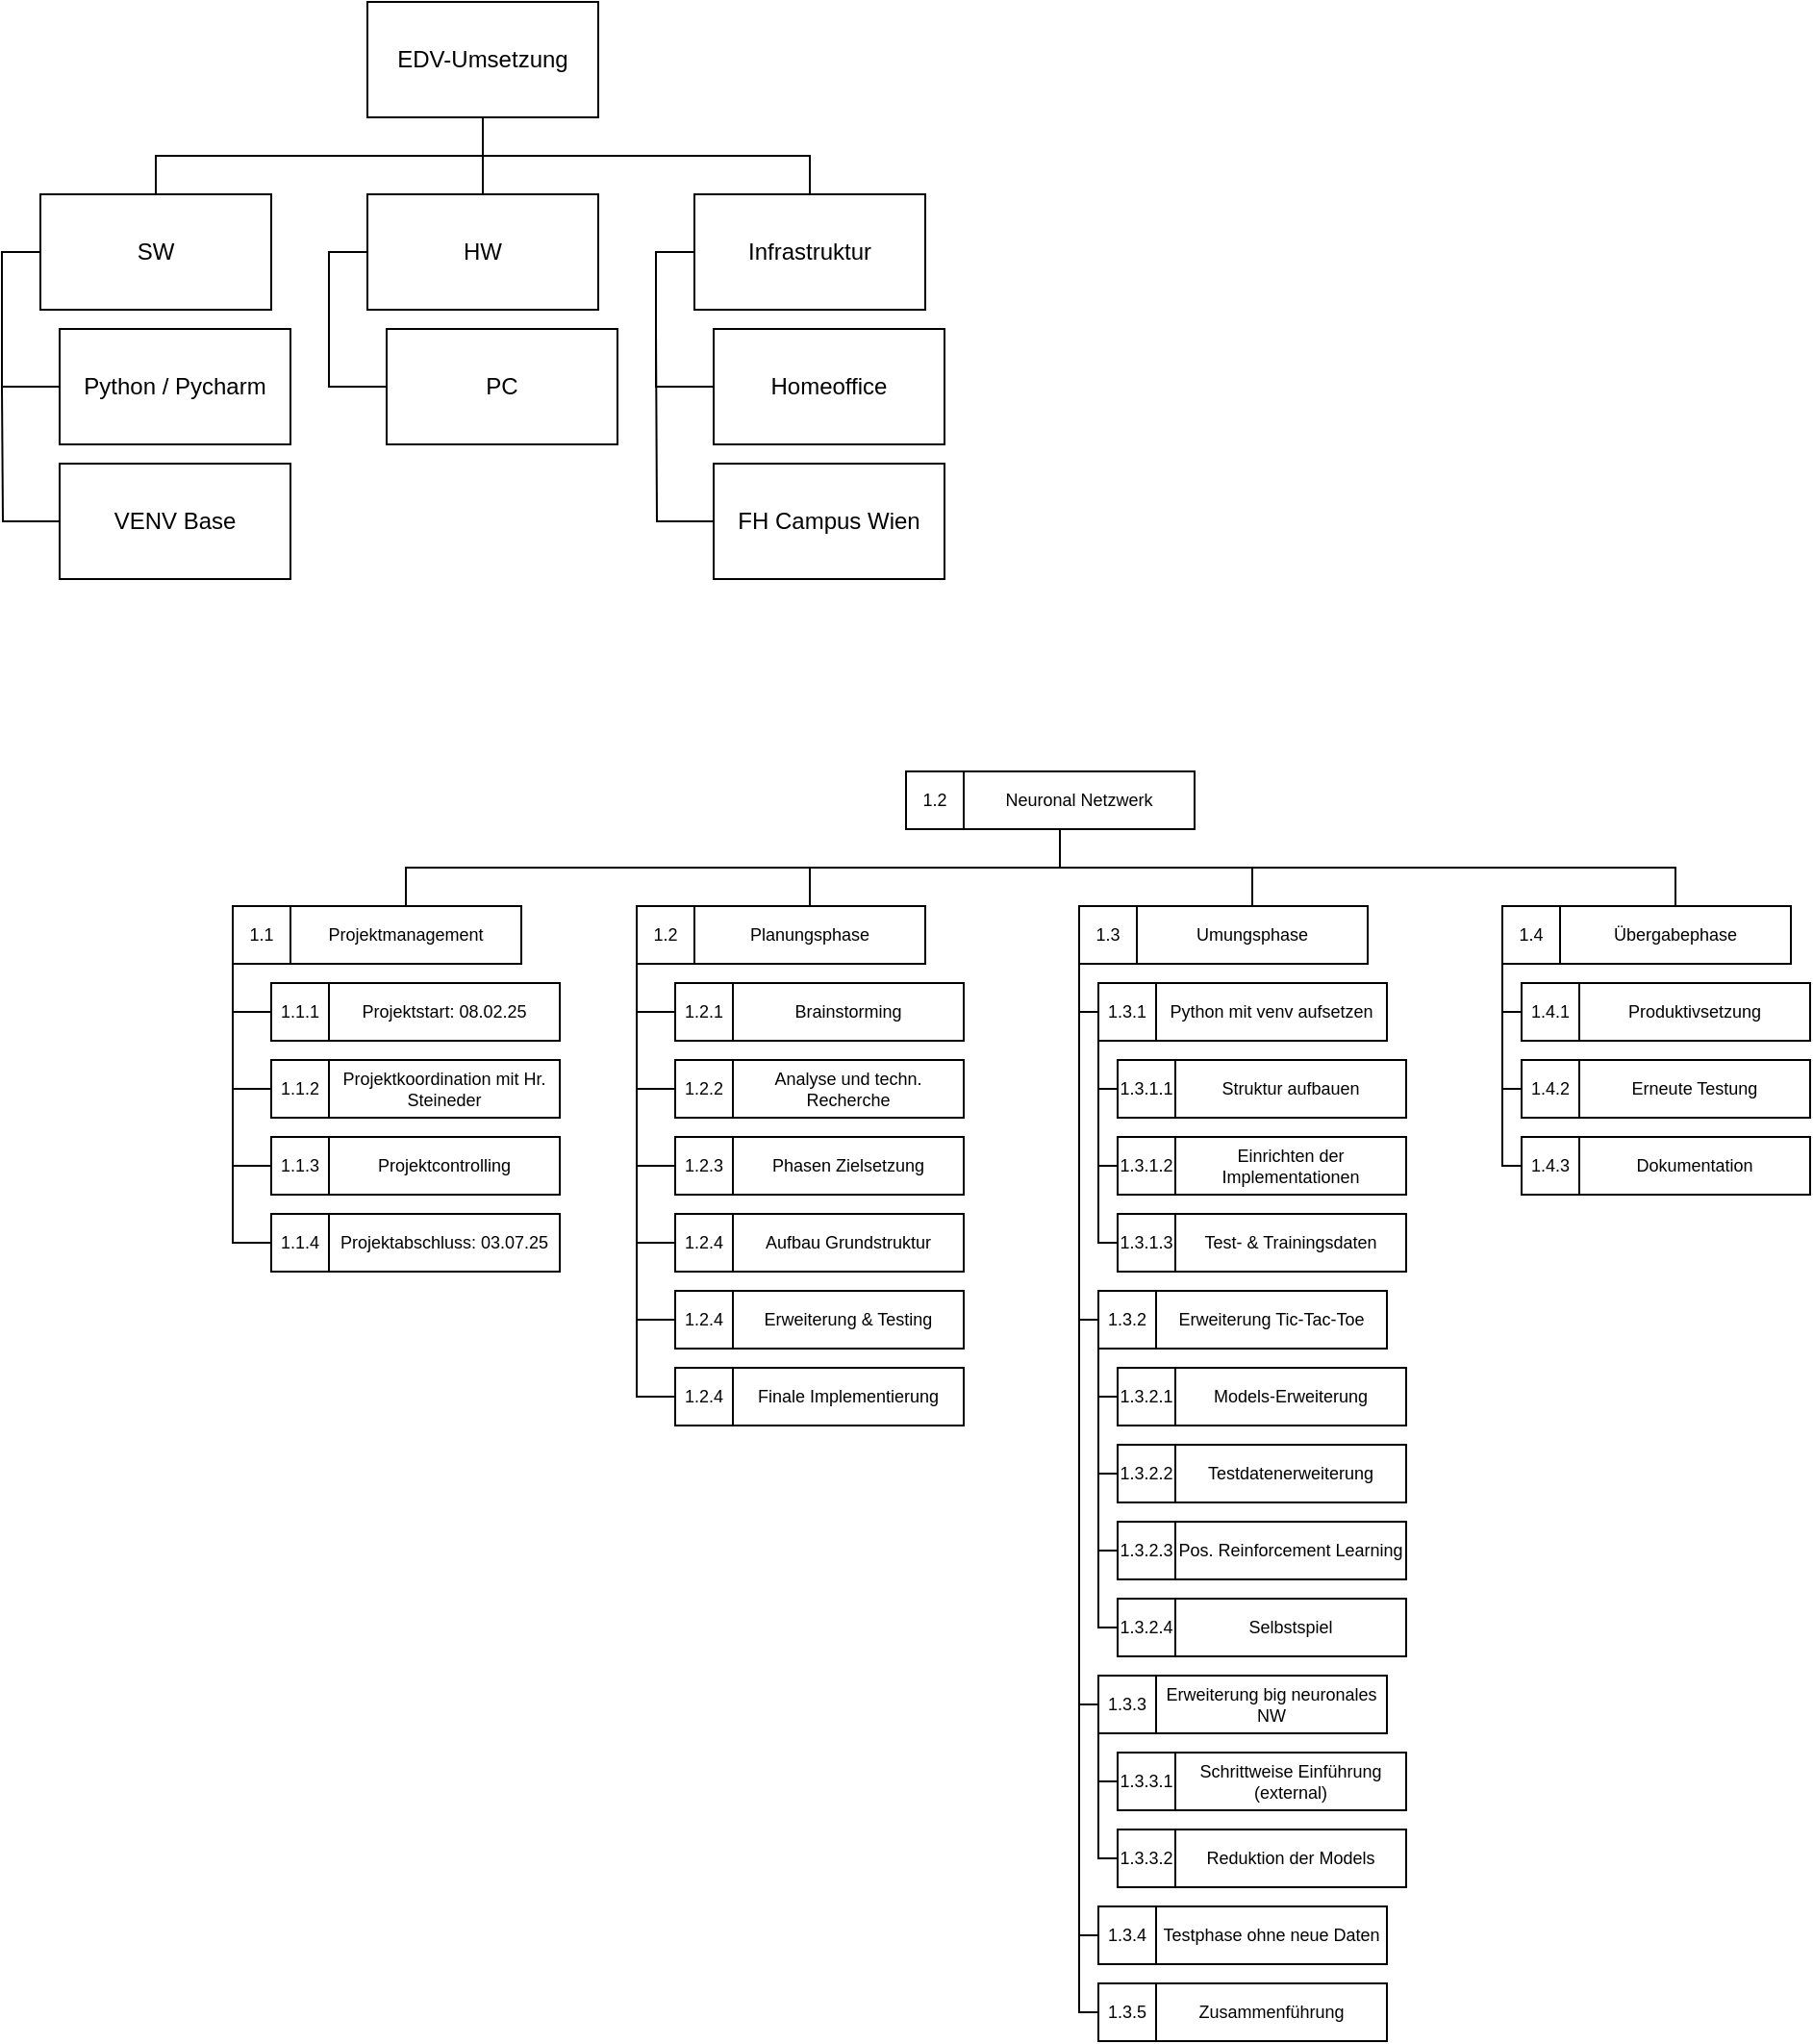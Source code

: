 <mxfile version="26.2.14">
  <diagram name="Page-1" id="2a216829-ef6e-dabb-86c1-c78162f3ba2b">
    <mxGraphModel dx="1097" dy="1814" grid="1" gridSize="10" guides="1" tooltips="1" connect="1" arrows="1" fold="1" page="1" pageScale="1" pageWidth="850" pageHeight="1100" background="none" math="0" shadow="0">
      <root>
        <mxCell id="0" />
        <mxCell id="1" parent="0" />
        <mxCell id="wFl9RtL_a3g-lUtmw_Wy-1" value="EDV-Umsetzung" style="rounded=0;whiteSpace=wrap;html=1;" vertex="1" parent="1">
          <mxGeometry x="380" y="90" width="120" height="60" as="geometry" />
        </mxCell>
        <mxCell id="wFl9RtL_a3g-lUtmw_Wy-19" style="edgeStyle=orthogonalEdgeStyle;shape=connector;rounded=0;orthogonalLoop=1;jettySize=auto;html=1;entryX=0.5;entryY=1;entryDx=0;entryDy=0;strokeColor=default;align=center;verticalAlign=middle;fontFamily=Helvetica;fontSize=12;fontColor=default;labelBackgroundColor=default;startFill=0;startSize=8;endArrow=none;endSize=8;exitX=0.5;exitY=0;exitDx=0;exitDy=0;" edge="1" parent="1" source="wFl9RtL_a3g-lUtmw_Wy-2" target="wFl9RtL_a3g-lUtmw_Wy-1">
          <mxGeometry relative="1" as="geometry">
            <Array as="points">
              <mxPoint x="270" y="170" />
              <mxPoint x="440" y="170" />
            </Array>
          </mxGeometry>
        </mxCell>
        <mxCell id="wFl9RtL_a3g-lUtmw_Wy-2" value="SW" style="rounded=0;whiteSpace=wrap;html=1;" vertex="1" parent="1">
          <mxGeometry x="210" y="190" width="120" height="60" as="geometry" />
        </mxCell>
        <mxCell id="wFl9RtL_a3g-lUtmw_Wy-7" style="edgeStyle=orthogonalEdgeStyle;shape=connector;rounded=0;orthogonalLoop=1;jettySize=auto;html=1;entryX=0.5;entryY=1;entryDx=0;entryDy=0;strokeColor=default;align=center;verticalAlign=middle;fontFamily=Helvetica;fontSize=12;fontColor=default;labelBackgroundColor=default;startFill=0;startSize=8;endArrow=none;endSize=8;" edge="1" parent="1" source="wFl9RtL_a3g-lUtmw_Wy-4" target="wFl9RtL_a3g-lUtmw_Wy-1">
          <mxGeometry relative="1" as="geometry" />
        </mxCell>
        <mxCell id="wFl9RtL_a3g-lUtmw_Wy-23" style="edgeStyle=orthogonalEdgeStyle;shape=connector;rounded=0;orthogonalLoop=1;jettySize=auto;html=1;exitX=0;exitY=0.5;exitDx=0;exitDy=0;entryX=0;entryY=0.5;entryDx=0;entryDy=0;strokeColor=default;align=center;verticalAlign=middle;fontFamily=Helvetica;fontSize=12;fontColor=default;labelBackgroundColor=default;startFill=0;startSize=8;endArrow=none;endSize=8;" edge="1" parent="1" source="wFl9RtL_a3g-lUtmw_Wy-4" target="wFl9RtL_a3g-lUtmw_Wy-22">
          <mxGeometry relative="1" as="geometry" />
        </mxCell>
        <mxCell id="wFl9RtL_a3g-lUtmw_Wy-4" value="HW" style="rounded=0;whiteSpace=wrap;html=1;" vertex="1" parent="1">
          <mxGeometry x="380" y="190" width="120" height="60" as="geometry" />
        </mxCell>
        <mxCell id="wFl9RtL_a3g-lUtmw_Wy-20" style="edgeStyle=orthogonalEdgeStyle;shape=connector;rounded=0;orthogonalLoop=1;jettySize=auto;html=1;entryX=0;entryY=0.5;entryDx=0;entryDy=0;strokeColor=default;align=center;verticalAlign=middle;fontFamily=Helvetica;fontSize=12;fontColor=default;labelBackgroundColor=default;startFill=0;startSize=8;endArrow=none;endSize=8;exitX=0;exitY=0.5;exitDx=0;exitDy=0;" edge="1" parent="1" source="wFl9RtL_a3g-lUtmw_Wy-9" target="wFl9RtL_a3g-lUtmw_Wy-2">
          <mxGeometry relative="1" as="geometry">
            <Array as="points">
              <mxPoint x="190" y="290" />
              <mxPoint x="190" y="220" />
            </Array>
          </mxGeometry>
        </mxCell>
        <mxCell id="wFl9RtL_a3g-lUtmw_Wy-9" value="Python / Pycharm" style="rounded=0;whiteSpace=wrap;html=1;fontFamily=Helvetica;fontSize=12;fontColor=default;labelBackgroundColor=default;" vertex="1" parent="1">
          <mxGeometry x="220" y="260" width="120" height="60" as="geometry" />
        </mxCell>
        <mxCell id="wFl9RtL_a3g-lUtmw_Wy-21" style="edgeStyle=orthogonalEdgeStyle;shape=connector;rounded=0;orthogonalLoop=1;jettySize=auto;html=1;exitX=0;exitY=0.5;exitDx=0;exitDy=0;strokeColor=default;align=center;verticalAlign=middle;fontFamily=Helvetica;fontSize=12;fontColor=default;labelBackgroundColor=default;startFill=0;startSize=8;endArrow=none;endSize=8;" edge="1" parent="1" source="wFl9RtL_a3g-lUtmw_Wy-12">
          <mxGeometry relative="1" as="geometry">
            <mxPoint x="190" y="290" as="targetPoint" />
          </mxGeometry>
        </mxCell>
        <mxCell id="wFl9RtL_a3g-lUtmw_Wy-12" value="VENV Base" style="rounded=0;whiteSpace=wrap;html=1;fontFamily=Helvetica;fontSize=12;fontColor=default;labelBackgroundColor=default;" vertex="1" parent="1">
          <mxGeometry x="220" y="330" width="120" height="60" as="geometry" />
        </mxCell>
        <mxCell id="wFl9RtL_a3g-lUtmw_Wy-22" value="PC" style="rounded=0;whiteSpace=wrap;html=1;fontFamily=Helvetica;fontSize=12;fontColor=default;labelBackgroundColor=default;" vertex="1" parent="1">
          <mxGeometry x="390" y="260" width="120" height="60" as="geometry" />
        </mxCell>
        <mxCell id="wFl9RtL_a3g-lUtmw_Wy-27" style="edgeStyle=orthogonalEdgeStyle;shape=connector;rounded=0;orthogonalLoop=1;jettySize=auto;html=1;entryX=0;entryY=0.5;entryDx=0;entryDy=0;strokeColor=default;align=center;verticalAlign=middle;fontFamily=Helvetica;fontSize=12;fontColor=default;labelBackgroundColor=default;startFill=0;startSize=8;endArrow=none;endSize=8;exitX=0;exitY=0.5;exitDx=0;exitDy=0;" edge="1" parent="1" source="wFl9RtL_a3g-lUtmw_Wy-24" target="wFl9RtL_a3g-lUtmw_Wy-25">
          <mxGeometry relative="1" as="geometry" />
        </mxCell>
        <mxCell id="wFl9RtL_a3g-lUtmw_Wy-29" style="edgeStyle=orthogonalEdgeStyle;shape=connector;rounded=0;orthogonalLoop=1;jettySize=auto;html=1;exitX=0.5;exitY=0;exitDx=0;exitDy=0;entryX=0.5;entryY=1;entryDx=0;entryDy=0;strokeColor=default;align=center;verticalAlign=middle;fontFamily=Helvetica;fontSize=12;fontColor=default;labelBackgroundColor=default;startFill=0;startSize=8;endArrow=none;endSize=8;" edge="1" parent="1" source="wFl9RtL_a3g-lUtmw_Wy-24" target="wFl9RtL_a3g-lUtmw_Wy-1">
          <mxGeometry relative="1" as="geometry" />
        </mxCell>
        <mxCell id="wFl9RtL_a3g-lUtmw_Wy-24" value="Infrastruktur" style="rounded=0;whiteSpace=wrap;html=1;" vertex="1" parent="1">
          <mxGeometry x="550" y="190" width="120" height="60" as="geometry" />
        </mxCell>
        <mxCell id="wFl9RtL_a3g-lUtmw_Wy-25" value="Homeoffice" style="rounded=0;whiteSpace=wrap;html=1;fontFamily=Helvetica;fontSize=12;fontColor=default;labelBackgroundColor=default;" vertex="1" parent="1">
          <mxGeometry x="560" y="260" width="120" height="60" as="geometry" />
        </mxCell>
        <mxCell id="wFl9RtL_a3g-lUtmw_Wy-28" style="edgeStyle=orthogonalEdgeStyle;shape=connector;rounded=0;orthogonalLoop=1;jettySize=auto;html=1;strokeColor=default;align=center;verticalAlign=middle;fontFamily=Helvetica;fontSize=12;fontColor=default;labelBackgroundColor=default;startFill=0;startSize=8;endArrow=none;endSize=8;" edge="1" parent="1" source="wFl9RtL_a3g-lUtmw_Wy-26">
          <mxGeometry relative="1" as="geometry">
            <mxPoint x="530" y="260" as="targetPoint" />
          </mxGeometry>
        </mxCell>
        <mxCell id="wFl9RtL_a3g-lUtmw_Wy-26" value="FH Campus Wien" style="rounded=0;whiteSpace=wrap;html=1;fontFamily=Helvetica;fontSize=12;fontColor=default;labelBackgroundColor=default;" vertex="1" parent="1">
          <mxGeometry x="560" y="330" width="120" height="60" as="geometry" />
        </mxCell>
        <mxCell id="wFl9RtL_a3g-lUtmw_Wy-36" value="" style="group;fontSize=9;" vertex="1" connectable="0" parent="1">
          <mxGeometry x="310" y="560" width="150" height="30" as="geometry" />
        </mxCell>
        <mxCell id="wFl9RtL_a3g-lUtmw_Wy-30" value="Projektmanagement" style="rounded=0;whiteSpace=wrap;html=1;fontFamily=Helvetica;fontSize=9;fontColor=default;labelBackgroundColor=default;" vertex="1" parent="wFl9RtL_a3g-lUtmw_Wy-36">
          <mxGeometry x="30" width="120" height="30" as="geometry" />
        </mxCell>
        <mxCell id="wFl9RtL_a3g-lUtmw_Wy-35" value="1.1" style="rounded=0;whiteSpace=wrap;html=1;fontFamily=Helvetica;fontSize=9;fontColor=default;labelBackgroundColor=default;" vertex="1" parent="wFl9RtL_a3g-lUtmw_Wy-36">
          <mxGeometry width="30" height="30" as="geometry" />
        </mxCell>
        <mxCell id="wFl9RtL_a3g-lUtmw_Wy-37" value="" style="group;fontSize=9;" vertex="1" connectable="0" parent="1">
          <mxGeometry x="330" y="600" width="150" height="30" as="geometry" />
        </mxCell>
        <mxCell id="wFl9RtL_a3g-lUtmw_Wy-38" value="Projektstart: 08.02.25" style="rounded=0;whiteSpace=wrap;html=1;fontFamily=Helvetica;fontSize=9;fontColor=default;labelBackgroundColor=default;" vertex="1" parent="wFl9RtL_a3g-lUtmw_Wy-37">
          <mxGeometry x="30" width="120" height="30" as="geometry" />
        </mxCell>
        <mxCell id="wFl9RtL_a3g-lUtmw_Wy-39" value="1.1.1" style="rounded=0;whiteSpace=wrap;html=1;fontFamily=Helvetica;fontSize=9;fontColor=default;labelBackgroundColor=default;" vertex="1" parent="wFl9RtL_a3g-lUtmw_Wy-37">
          <mxGeometry width="30" height="30" as="geometry" />
        </mxCell>
        <mxCell id="wFl9RtL_a3g-lUtmw_Wy-40" value="" style="group;fontSize=9;" vertex="1" connectable="0" parent="1">
          <mxGeometry x="330" y="640" width="150" height="30" as="geometry" />
        </mxCell>
        <mxCell id="wFl9RtL_a3g-lUtmw_Wy-41" value="Projektkoordination mit Hr. Steineder" style="rounded=0;whiteSpace=wrap;html=1;fontFamily=Helvetica;fontSize=9;fontColor=default;labelBackgroundColor=default;" vertex="1" parent="wFl9RtL_a3g-lUtmw_Wy-40">
          <mxGeometry x="30" width="120" height="30" as="geometry" />
        </mxCell>
        <mxCell id="wFl9RtL_a3g-lUtmw_Wy-183" style="edgeStyle=orthogonalEdgeStyle;shape=connector;rounded=0;orthogonalLoop=1;jettySize=auto;html=1;exitX=0;exitY=0.5;exitDx=0;exitDy=0;strokeColor=default;align=center;verticalAlign=middle;fontFamily=Helvetica;fontSize=12;fontColor=default;labelBackgroundColor=default;startFill=0;startSize=8;endArrow=none;endSize=8;" edge="1" parent="wFl9RtL_a3g-lUtmw_Wy-40" source="wFl9RtL_a3g-lUtmw_Wy-42">
          <mxGeometry relative="1" as="geometry">
            <mxPoint x="-20" y="-30" as="targetPoint" />
          </mxGeometry>
        </mxCell>
        <mxCell id="wFl9RtL_a3g-lUtmw_Wy-42" value="1.1.2" style="rounded=0;whiteSpace=wrap;html=1;fontFamily=Helvetica;fontSize=9;fontColor=default;labelBackgroundColor=default;" vertex="1" parent="wFl9RtL_a3g-lUtmw_Wy-40">
          <mxGeometry width="30" height="30" as="geometry" />
        </mxCell>
        <mxCell id="wFl9RtL_a3g-lUtmw_Wy-43" value="" style="group;fontSize=9;" vertex="1" connectable="0" parent="1">
          <mxGeometry x="330" y="680" width="150" height="30" as="geometry" />
        </mxCell>
        <mxCell id="wFl9RtL_a3g-lUtmw_Wy-44" value="Projektcontrolling" style="rounded=0;whiteSpace=wrap;html=1;fontFamily=Helvetica;fontSize=9;fontColor=default;labelBackgroundColor=default;" vertex="1" parent="wFl9RtL_a3g-lUtmw_Wy-43">
          <mxGeometry x="30" width="120" height="30" as="geometry" />
        </mxCell>
        <mxCell id="wFl9RtL_a3g-lUtmw_Wy-184" style="edgeStyle=orthogonalEdgeStyle;shape=connector;rounded=0;orthogonalLoop=1;jettySize=auto;html=1;exitX=0;exitY=0.5;exitDx=0;exitDy=0;strokeColor=default;align=center;verticalAlign=middle;fontFamily=Helvetica;fontSize=12;fontColor=default;labelBackgroundColor=default;startFill=0;startSize=8;endArrow=none;endSize=8;" edge="1" parent="wFl9RtL_a3g-lUtmw_Wy-43" source="wFl9RtL_a3g-lUtmw_Wy-45">
          <mxGeometry relative="1" as="geometry">
            <mxPoint x="-20" y="-30" as="targetPoint" />
          </mxGeometry>
        </mxCell>
        <mxCell id="wFl9RtL_a3g-lUtmw_Wy-45" value="1.1.3" style="rounded=0;whiteSpace=wrap;html=1;fontFamily=Helvetica;fontSize=9;fontColor=default;labelBackgroundColor=default;" vertex="1" parent="wFl9RtL_a3g-lUtmw_Wy-43">
          <mxGeometry width="30" height="30" as="geometry" />
        </mxCell>
        <mxCell id="wFl9RtL_a3g-lUtmw_Wy-47" value="" style="group;fontSize=9;" vertex="1" connectable="0" parent="1">
          <mxGeometry x="330" y="720" width="150" height="30" as="geometry" />
        </mxCell>
        <mxCell id="wFl9RtL_a3g-lUtmw_Wy-48" value="Projektabschluss: 03.07.25" style="rounded=0;whiteSpace=wrap;html=1;fontFamily=Helvetica;fontSize=9;fontColor=default;labelBackgroundColor=default;" vertex="1" parent="wFl9RtL_a3g-lUtmw_Wy-47">
          <mxGeometry x="30" width="120" height="30" as="geometry" />
        </mxCell>
        <mxCell id="wFl9RtL_a3g-lUtmw_Wy-185" style="edgeStyle=orthogonalEdgeStyle;shape=connector;rounded=0;orthogonalLoop=1;jettySize=auto;html=1;exitX=0;exitY=0.5;exitDx=0;exitDy=0;strokeColor=default;align=center;verticalAlign=middle;fontFamily=Helvetica;fontSize=12;fontColor=default;labelBackgroundColor=default;startFill=0;startSize=8;endArrow=none;endSize=8;" edge="1" parent="wFl9RtL_a3g-lUtmw_Wy-47" source="wFl9RtL_a3g-lUtmw_Wy-49">
          <mxGeometry relative="1" as="geometry">
            <mxPoint x="-20" y="-40" as="targetPoint" />
          </mxGeometry>
        </mxCell>
        <mxCell id="wFl9RtL_a3g-lUtmw_Wy-49" value="1.1.4" style="rounded=0;whiteSpace=wrap;html=1;fontFamily=Helvetica;fontSize=9;fontColor=default;labelBackgroundColor=default;" vertex="1" parent="wFl9RtL_a3g-lUtmw_Wy-47">
          <mxGeometry width="30" height="30" as="geometry" />
        </mxCell>
        <mxCell id="wFl9RtL_a3g-lUtmw_Wy-50" value="" style="group;fontSize=9;" vertex="1" connectable="0" parent="1">
          <mxGeometry x="520" y="560" width="150" height="30" as="geometry" />
        </mxCell>
        <mxCell id="wFl9RtL_a3g-lUtmw_Wy-154" style="edgeStyle=orthogonalEdgeStyle;shape=connector;rounded=0;orthogonalLoop=1;jettySize=auto;html=1;strokeColor=default;align=center;verticalAlign=middle;fontFamily=Helvetica;fontSize=12;fontColor=default;labelBackgroundColor=default;startFill=0;startSize=8;endArrow=none;endSize=8;" edge="1" parent="wFl9RtL_a3g-lUtmw_Wy-50" source="wFl9RtL_a3g-lUtmw_Wy-51">
          <mxGeometry relative="1" as="geometry">
            <mxPoint x="90" y="-20" as="targetPoint" />
          </mxGeometry>
        </mxCell>
        <mxCell id="wFl9RtL_a3g-lUtmw_Wy-51" value="Planungsphase" style="rounded=0;whiteSpace=wrap;html=1;fontFamily=Helvetica;fontSize=9;fontColor=default;labelBackgroundColor=default;" vertex="1" parent="wFl9RtL_a3g-lUtmw_Wy-50">
          <mxGeometry x="30" width="120" height="30" as="geometry" />
        </mxCell>
        <mxCell id="wFl9RtL_a3g-lUtmw_Wy-52" value="1.2" style="rounded=0;whiteSpace=wrap;html=1;fontFamily=Helvetica;fontSize=9;fontColor=default;labelBackgroundColor=default;" vertex="1" parent="wFl9RtL_a3g-lUtmw_Wy-50">
          <mxGeometry width="30" height="30" as="geometry" />
        </mxCell>
        <mxCell id="wFl9RtL_a3g-lUtmw_Wy-53" value="" style="group;fontSize=9;" vertex="1" connectable="0" parent="1">
          <mxGeometry x="540" y="600" width="150" height="30" as="geometry" />
        </mxCell>
        <mxCell id="wFl9RtL_a3g-lUtmw_Wy-54" value="Brainstorming" style="rounded=0;whiteSpace=wrap;html=1;fontFamily=Helvetica;fontSize=9;fontColor=default;labelBackgroundColor=default;" vertex="1" parent="wFl9RtL_a3g-lUtmw_Wy-53">
          <mxGeometry x="30" width="120" height="30" as="geometry" />
        </mxCell>
        <mxCell id="wFl9RtL_a3g-lUtmw_Wy-55" value="1.2.1" style="rounded=0;whiteSpace=wrap;html=1;fontFamily=Helvetica;fontSize=9;fontColor=default;labelBackgroundColor=default;" vertex="1" parent="wFl9RtL_a3g-lUtmw_Wy-53">
          <mxGeometry width="30" height="30" as="geometry" />
        </mxCell>
        <mxCell id="wFl9RtL_a3g-lUtmw_Wy-56" value="" style="group;fontSize=9;" vertex="1" connectable="0" parent="1">
          <mxGeometry x="540" y="640" width="150" height="30" as="geometry" />
        </mxCell>
        <mxCell id="wFl9RtL_a3g-lUtmw_Wy-57" value="Analyse und techn. Recherche" style="rounded=0;whiteSpace=wrap;html=1;fontFamily=Helvetica;fontSize=9;fontColor=default;labelBackgroundColor=default;" vertex="1" parent="wFl9RtL_a3g-lUtmw_Wy-56">
          <mxGeometry x="30" width="120" height="30" as="geometry" />
        </mxCell>
        <mxCell id="wFl9RtL_a3g-lUtmw_Wy-177" style="edgeStyle=orthogonalEdgeStyle;shape=connector;rounded=0;orthogonalLoop=1;jettySize=auto;html=1;exitX=0;exitY=0.5;exitDx=0;exitDy=0;strokeColor=default;align=center;verticalAlign=middle;fontFamily=Helvetica;fontSize=12;fontColor=default;labelBackgroundColor=default;startFill=0;startSize=8;endArrow=none;endSize=8;" edge="1" parent="wFl9RtL_a3g-lUtmw_Wy-56" source="wFl9RtL_a3g-lUtmw_Wy-58">
          <mxGeometry relative="1" as="geometry">
            <mxPoint x="-20" y="-30" as="targetPoint" />
          </mxGeometry>
        </mxCell>
        <mxCell id="wFl9RtL_a3g-lUtmw_Wy-58" value="1.2.2" style="rounded=0;whiteSpace=wrap;html=1;fontFamily=Helvetica;fontSize=9;fontColor=default;labelBackgroundColor=default;" vertex="1" parent="wFl9RtL_a3g-lUtmw_Wy-56">
          <mxGeometry width="30" height="30" as="geometry" />
        </mxCell>
        <mxCell id="wFl9RtL_a3g-lUtmw_Wy-59" value="" style="group;fontSize=9;" vertex="1" connectable="0" parent="1">
          <mxGeometry x="540" y="680" width="150" height="30" as="geometry" />
        </mxCell>
        <mxCell id="wFl9RtL_a3g-lUtmw_Wy-60" value="Phasen Zielsetzung" style="rounded=0;whiteSpace=wrap;html=1;fontFamily=Helvetica;fontSize=9;fontColor=default;labelBackgroundColor=default;" vertex="1" parent="wFl9RtL_a3g-lUtmw_Wy-59">
          <mxGeometry x="30" width="120" height="30" as="geometry" />
        </mxCell>
        <mxCell id="wFl9RtL_a3g-lUtmw_Wy-178" style="edgeStyle=orthogonalEdgeStyle;shape=connector;rounded=0;orthogonalLoop=1;jettySize=auto;html=1;exitX=0;exitY=0.5;exitDx=0;exitDy=0;strokeColor=default;align=center;verticalAlign=middle;fontFamily=Helvetica;fontSize=12;fontColor=default;labelBackgroundColor=default;startFill=0;startSize=8;endArrow=none;endSize=8;" edge="1" parent="wFl9RtL_a3g-lUtmw_Wy-59" source="wFl9RtL_a3g-lUtmw_Wy-61">
          <mxGeometry relative="1" as="geometry">
            <mxPoint x="-20" y="-30" as="targetPoint" />
          </mxGeometry>
        </mxCell>
        <mxCell id="wFl9RtL_a3g-lUtmw_Wy-61" value="1.2.3" style="rounded=0;whiteSpace=wrap;html=1;fontFamily=Helvetica;fontSize=9;fontColor=default;labelBackgroundColor=default;" vertex="1" parent="wFl9RtL_a3g-lUtmw_Wy-59">
          <mxGeometry width="30" height="30" as="geometry" />
        </mxCell>
        <mxCell id="wFl9RtL_a3g-lUtmw_Wy-62" value="" style="group;fontSize=9;" vertex="1" connectable="0" parent="1">
          <mxGeometry x="540" y="720" width="150" height="30" as="geometry" />
        </mxCell>
        <mxCell id="wFl9RtL_a3g-lUtmw_Wy-63" value="Aufbau Grundstruktur" style="rounded=0;whiteSpace=wrap;html=1;fontFamily=Helvetica;fontSize=9;fontColor=default;labelBackgroundColor=default;" vertex="1" parent="wFl9RtL_a3g-lUtmw_Wy-62">
          <mxGeometry x="30" width="120" height="30" as="geometry" />
        </mxCell>
        <mxCell id="wFl9RtL_a3g-lUtmw_Wy-179" style="edgeStyle=orthogonalEdgeStyle;shape=connector;rounded=0;orthogonalLoop=1;jettySize=auto;html=1;exitX=0;exitY=0.5;exitDx=0;exitDy=0;strokeColor=default;align=center;verticalAlign=middle;fontFamily=Helvetica;fontSize=12;fontColor=default;labelBackgroundColor=default;startFill=0;startSize=8;endArrow=none;endSize=8;" edge="1" parent="wFl9RtL_a3g-lUtmw_Wy-62" source="wFl9RtL_a3g-lUtmw_Wy-64">
          <mxGeometry relative="1" as="geometry">
            <mxPoint x="-20" y="-30" as="targetPoint" />
          </mxGeometry>
        </mxCell>
        <mxCell id="wFl9RtL_a3g-lUtmw_Wy-64" value="1.2.4" style="rounded=0;whiteSpace=wrap;html=1;fontFamily=Helvetica;fontSize=9;fontColor=default;labelBackgroundColor=default;" vertex="1" parent="wFl9RtL_a3g-lUtmw_Wy-62">
          <mxGeometry width="30" height="30" as="geometry" />
        </mxCell>
        <mxCell id="wFl9RtL_a3g-lUtmw_Wy-65" value="" style="group;fontSize=9;" vertex="1" connectable="0" parent="1">
          <mxGeometry x="540" y="760" width="150" height="30" as="geometry" />
        </mxCell>
        <mxCell id="wFl9RtL_a3g-lUtmw_Wy-66" value="Erweiterung &amp;amp; Testing" style="rounded=0;whiteSpace=wrap;html=1;fontFamily=Helvetica;fontSize=9;fontColor=default;labelBackgroundColor=default;" vertex="1" parent="wFl9RtL_a3g-lUtmw_Wy-65">
          <mxGeometry x="30" width="120" height="30" as="geometry" />
        </mxCell>
        <mxCell id="wFl9RtL_a3g-lUtmw_Wy-180" style="edgeStyle=orthogonalEdgeStyle;shape=connector;rounded=0;orthogonalLoop=1;jettySize=auto;html=1;exitX=0;exitY=0.5;exitDx=0;exitDy=0;strokeColor=default;align=center;verticalAlign=middle;fontFamily=Helvetica;fontSize=12;fontColor=default;labelBackgroundColor=default;startFill=0;startSize=8;endArrow=none;endSize=8;" edge="1" parent="wFl9RtL_a3g-lUtmw_Wy-65" source="wFl9RtL_a3g-lUtmw_Wy-67">
          <mxGeometry relative="1" as="geometry">
            <mxPoint x="-20" y="-30" as="targetPoint" />
            <Array as="points">
              <mxPoint x="-20" y="15" />
              <mxPoint x="-20" y="-20" />
            </Array>
          </mxGeometry>
        </mxCell>
        <mxCell id="wFl9RtL_a3g-lUtmw_Wy-67" value="1.2.4" style="rounded=0;whiteSpace=wrap;html=1;fontFamily=Helvetica;fontSize=9;fontColor=default;labelBackgroundColor=default;" vertex="1" parent="wFl9RtL_a3g-lUtmw_Wy-65">
          <mxGeometry width="30" height="30" as="geometry" />
        </mxCell>
        <mxCell id="wFl9RtL_a3g-lUtmw_Wy-69" value="" style="group;fontSize=9;" vertex="1" connectable="0" parent="1">
          <mxGeometry x="540" y="800" width="150" height="30" as="geometry" />
        </mxCell>
        <mxCell id="wFl9RtL_a3g-lUtmw_Wy-70" value="Finale Implementierung" style="rounded=0;whiteSpace=wrap;html=1;fontFamily=Helvetica;fontSize=9;fontColor=default;labelBackgroundColor=default;" vertex="1" parent="wFl9RtL_a3g-lUtmw_Wy-69">
          <mxGeometry x="30" width="120" height="30" as="geometry" />
        </mxCell>
        <mxCell id="wFl9RtL_a3g-lUtmw_Wy-181" style="edgeStyle=orthogonalEdgeStyle;shape=connector;rounded=0;orthogonalLoop=1;jettySize=auto;html=1;exitX=0;exitY=0.5;exitDx=0;exitDy=0;strokeColor=default;align=center;verticalAlign=middle;fontFamily=Helvetica;fontSize=12;fontColor=default;labelBackgroundColor=default;startFill=0;startSize=8;endArrow=none;endSize=8;" edge="1" parent="wFl9RtL_a3g-lUtmw_Wy-69" source="wFl9RtL_a3g-lUtmw_Wy-71">
          <mxGeometry relative="1" as="geometry">
            <mxPoint x="-20" y="-30" as="targetPoint" />
          </mxGeometry>
        </mxCell>
        <mxCell id="wFl9RtL_a3g-lUtmw_Wy-71" value="1.2.4" style="rounded=0;whiteSpace=wrap;html=1;fontFamily=Helvetica;fontSize=9;fontColor=default;labelBackgroundColor=default;" vertex="1" parent="wFl9RtL_a3g-lUtmw_Wy-69">
          <mxGeometry width="30" height="30" as="geometry" />
        </mxCell>
        <mxCell id="wFl9RtL_a3g-lUtmw_Wy-72" value="" style="group;fontSize=9;" vertex="1" connectable="0" parent="1">
          <mxGeometry x="750" y="560" width="150" height="30" as="geometry" />
        </mxCell>
        <mxCell id="wFl9RtL_a3g-lUtmw_Wy-155" style="edgeStyle=orthogonalEdgeStyle;shape=connector;rounded=0;orthogonalLoop=1;jettySize=auto;html=1;strokeColor=default;align=center;verticalAlign=middle;fontFamily=Helvetica;fontSize=12;fontColor=default;labelBackgroundColor=default;startFill=0;startSize=8;endArrow=none;endSize=8;exitX=0.5;exitY=0;exitDx=0;exitDy=0;" edge="1" parent="wFl9RtL_a3g-lUtmw_Wy-72" source="wFl9RtL_a3g-lUtmw_Wy-73">
          <mxGeometry relative="1" as="geometry">
            <mxPoint x="-10" y="-20" as="targetPoint" />
            <Array as="points">
              <mxPoint x="90" y="-20" />
            </Array>
          </mxGeometry>
        </mxCell>
        <mxCell id="wFl9RtL_a3g-lUtmw_Wy-73" value="Umungsphase" style="rounded=0;whiteSpace=wrap;html=1;fontFamily=Helvetica;fontSize=9;fontColor=default;labelBackgroundColor=default;" vertex="1" parent="wFl9RtL_a3g-lUtmw_Wy-72">
          <mxGeometry x="30" width="120" height="30" as="geometry" />
        </mxCell>
        <mxCell id="wFl9RtL_a3g-lUtmw_Wy-74" value="1.3" style="rounded=0;whiteSpace=wrap;html=1;fontFamily=Helvetica;fontSize=9;fontColor=default;labelBackgroundColor=default;" vertex="1" parent="wFl9RtL_a3g-lUtmw_Wy-72">
          <mxGeometry width="30" height="30" as="geometry" />
        </mxCell>
        <mxCell id="wFl9RtL_a3g-lUtmw_Wy-93" value="" style="group;fontSize=9;" vertex="1" connectable="0" parent="1">
          <mxGeometry x="760" y="600" width="150" height="30" as="geometry" />
        </mxCell>
        <mxCell id="wFl9RtL_a3g-lUtmw_Wy-94" value="Python mit venv aufsetzen" style="rounded=0;whiteSpace=wrap;html=1;fontFamily=Helvetica;fontSize=9;fontColor=default;labelBackgroundColor=default;" vertex="1" parent="wFl9RtL_a3g-lUtmw_Wy-93">
          <mxGeometry x="30" width="120" height="30" as="geometry" />
        </mxCell>
        <mxCell id="wFl9RtL_a3g-lUtmw_Wy-95" value="1.3.1" style="rounded=0;whiteSpace=wrap;html=1;fontFamily=Helvetica;fontSize=9;fontColor=default;labelBackgroundColor=default;" vertex="1" parent="wFl9RtL_a3g-lUtmw_Wy-93">
          <mxGeometry width="30" height="30" as="geometry" />
        </mxCell>
        <mxCell id="wFl9RtL_a3g-lUtmw_Wy-97" value="" style="group;fontSize=9;" vertex="1" connectable="0" parent="1">
          <mxGeometry x="770" y="640" width="150" height="30" as="geometry" />
        </mxCell>
        <mxCell id="wFl9RtL_a3g-lUtmw_Wy-98" value="Struktur aufbauen" style="rounded=0;whiteSpace=wrap;html=1;fontFamily=Helvetica;fontSize=9;fontColor=default;labelBackgroundColor=default;" vertex="1" parent="wFl9RtL_a3g-lUtmw_Wy-97">
          <mxGeometry x="30" width="120" height="30" as="geometry" />
        </mxCell>
        <mxCell id="wFl9RtL_a3g-lUtmw_Wy-99" value="1.3.1.1" style="rounded=0;whiteSpace=wrap;html=1;fontFamily=Helvetica;fontSize=9;fontColor=default;labelBackgroundColor=default;" vertex="1" parent="wFl9RtL_a3g-lUtmw_Wy-97">
          <mxGeometry width="30" height="30" as="geometry" />
        </mxCell>
        <mxCell id="wFl9RtL_a3g-lUtmw_Wy-100" value="" style="group;fontSize=9;" vertex="1" connectable="0" parent="1">
          <mxGeometry x="770" y="680" width="150" height="30" as="geometry" />
        </mxCell>
        <mxCell id="wFl9RtL_a3g-lUtmw_Wy-101" value="Einrichten der Implementationen" style="rounded=0;whiteSpace=wrap;html=1;fontFamily=Helvetica;fontSize=9;fontColor=default;labelBackgroundColor=default;" vertex="1" parent="wFl9RtL_a3g-lUtmw_Wy-100">
          <mxGeometry x="30" width="120" height="30" as="geometry" />
        </mxCell>
        <mxCell id="wFl9RtL_a3g-lUtmw_Wy-164" style="edgeStyle=orthogonalEdgeStyle;shape=connector;rounded=0;orthogonalLoop=1;jettySize=auto;html=1;strokeColor=default;align=center;verticalAlign=middle;fontFamily=Helvetica;fontSize=12;fontColor=default;labelBackgroundColor=default;startFill=0;startSize=8;endArrow=none;endSize=8;" edge="1" parent="wFl9RtL_a3g-lUtmw_Wy-100" source="wFl9RtL_a3g-lUtmw_Wy-102">
          <mxGeometry relative="1" as="geometry">
            <mxPoint x="-10" y="-30" as="targetPoint" />
            <Array as="points">
              <mxPoint x="-10" y="15" />
            </Array>
          </mxGeometry>
        </mxCell>
        <mxCell id="wFl9RtL_a3g-lUtmw_Wy-102" value="1.3.1.2" style="rounded=0;whiteSpace=wrap;html=1;fontFamily=Helvetica;fontSize=9;fontColor=default;labelBackgroundColor=default;" vertex="1" parent="wFl9RtL_a3g-lUtmw_Wy-100">
          <mxGeometry width="30" height="30" as="geometry" />
        </mxCell>
        <mxCell id="wFl9RtL_a3g-lUtmw_Wy-104" value="" style="group;fontSize=9;" vertex="1" connectable="0" parent="1">
          <mxGeometry x="760" y="760" width="150" height="30" as="geometry" />
        </mxCell>
        <mxCell id="wFl9RtL_a3g-lUtmw_Wy-105" value="Erweiterung Tic-Tac-Toe" style="rounded=0;whiteSpace=wrap;html=1;fontFamily=Helvetica;fontSize=9;fontColor=default;labelBackgroundColor=default;" vertex="1" parent="wFl9RtL_a3g-lUtmw_Wy-104">
          <mxGeometry x="30" width="120" height="30" as="geometry" />
        </mxCell>
        <mxCell id="wFl9RtL_a3g-lUtmw_Wy-166" style="edgeStyle=orthogonalEdgeStyle;shape=connector;rounded=0;orthogonalLoop=1;jettySize=auto;html=1;strokeColor=default;align=center;verticalAlign=middle;fontFamily=Helvetica;fontSize=12;fontColor=default;labelBackgroundColor=default;startFill=0;startSize=8;endArrow=none;endSize=8;" edge="1" parent="wFl9RtL_a3g-lUtmw_Wy-104" source="wFl9RtL_a3g-lUtmw_Wy-106">
          <mxGeometry relative="1" as="geometry">
            <mxPoint x="-10.0" y="-150" as="targetPoint" />
            <Array as="points">
              <mxPoint x="-10" y="15" />
            </Array>
          </mxGeometry>
        </mxCell>
        <mxCell id="wFl9RtL_a3g-lUtmw_Wy-106" value="1.3.2" style="rounded=0;whiteSpace=wrap;html=1;fontFamily=Helvetica;fontSize=9;fontColor=default;labelBackgroundColor=default;" vertex="1" parent="wFl9RtL_a3g-lUtmw_Wy-104">
          <mxGeometry width="30" height="30" as="geometry" />
        </mxCell>
        <mxCell id="wFl9RtL_a3g-lUtmw_Wy-107" value="" style="group;fontSize=9;" vertex="1" connectable="0" parent="1">
          <mxGeometry x="770" y="800" width="150" height="30" as="geometry" />
        </mxCell>
        <mxCell id="wFl9RtL_a3g-lUtmw_Wy-108" value="Models-Erweiterung" style="rounded=0;whiteSpace=wrap;html=1;fontFamily=Helvetica;fontSize=9;fontColor=default;labelBackgroundColor=default;" vertex="1" parent="wFl9RtL_a3g-lUtmw_Wy-107">
          <mxGeometry x="30" width="120" height="30" as="geometry" />
        </mxCell>
        <mxCell id="wFl9RtL_a3g-lUtmw_Wy-109" value="1.3.2.1" style="rounded=0;whiteSpace=wrap;html=1;fontFamily=Helvetica;fontSize=9;fontColor=default;labelBackgroundColor=default;" vertex="1" parent="wFl9RtL_a3g-lUtmw_Wy-107">
          <mxGeometry width="30" height="30" as="geometry" />
        </mxCell>
        <mxCell id="wFl9RtL_a3g-lUtmw_Wy-111" value="" style="group;fontSize=9;" vertex="1" connectable="0" parent="1">
          <mxGeometry x="770" y="880" width="150" height="30" as="geometry" />
        </mxCell>
        <mxCell id="wFl9RtL_a3g-lUtmw_Wy-112" value="Pos. Reinforcement Learning" style="rounded=0;whiteSpace=wrap;html=1;fontFamily=Helvetica;fontSize=9;fontColor=default;labelBackgroundColor=default;" vertex="1" parent="wFl9RtL_a3g-lUtmw_Wy-111">
          <mxGeometry x="30" width="120" height="30" as="geometry" />
        </mxCell>
        <mxCell id="wFl9RtL_a3g-lUtmw_Wy-169" style="edgeStyle=orthogonalEdgeStyle;shape=connector;rounded=0;orthogonalLoop=1;jettySize=auto;html=1;strokeColor=default;align=center;verticalAlign=middle;fontFamily=Helvetica;fontSize=12;fontColor=default;labelBackgroundColor=default;startFill=0;startSize=8;endArrow=none;endSize=8;" edge="1" parent="wFl9RtL_a3g-lUtmw_Wy-111" source="wFl9RtL_a3g-lUtmw_Wy-113">
          <mxGeometry relative="1" as="geometry">
            <mxPoint x="-10" y="-30" as="targetPoint" />
            <Array as="points">
              <mxPoint x="-10" y="15" />
            </Array>
          </mxGeometry>
        </mxCell>
        <mxCell id="wFl9RtL_a3g-lUtmw_Wy-113" value="1.3.2.3" style="rounded=0;whiteSpace=wrap;html=1;fontFamily=Helvetica;fontSize=9;fontColor=default;labelBackgroundColor=default;" vertex="1" parent="wFl9RtL_a3g-lUtmw_Wy-111">
          <mxGeometry width="30" height="30" as="geometry" />
        </mxCell>
        <mxCell id="wFl9RtL_a3g-lUtmw_Wy-114" value="" style="group;fontSize=9;" vertex="1" connectable="0" parent="1">
          <mxGeometry x="770" y="920" width="150" height="30" as="geometry" />
        </mxCell>
        <mxCell id="wFl9RtL_a3g-lUtmw_Wy-115" value="Selbstspiel" style="rounded=0;whiteSpace=wrap;html=1;fontFamily=Helvetica;fontSize=9;fontColor=default;labelBackgroundColor=default;" vertex="1" parent="wFl9RtL_a3g-lUtmw_Wy-114">
          <mxGeometry x="30" width="120" height="30" as="geometry" />
        </mxCell>
        <mxCell id="wFl9RtL_a3g-lUtmw_Wy-170" style="edgeStyle=orthogonalEdgeStyle;shape=connector;rounded=0;orthogonalLoop=1;jettySize=auto;html=1;strokeColor=default;align=center;verticalAlign=middle;fontFamily=Helvetica;fontSize=12;fontColor=default;labelBackgroundColor=default;startFill=0;startSize=8;endArrow=none;endSize=8;" edge="1" parent="wFl9RtL_a3g-lUtmw_Wy-114" source="wFl9RtL_a3g-lUtmw_Wy-116">
          <mxGeometry relative="1" as="geometry">
            <mxPoint x="-10" y="-30" as="targetPoint" />
            <Array as="points">
              <mxPoint x="-10" y="15" />
              <mxPoint x="-10" y="-20" />
            </Array>
          </mxGeometry>
        </mxCell>
        <mxCell id="wFl9RtL_a3g-lUtmw_Wy-116" value="1.3.2.4" style="rounded=0;whiteSpace=wrap;html=1;fontFamily=Helvetica;fontSize=9;fontColor=default;labelBackgroundColor=default;" vertex="1" parent="wFl9RtL_a3g-lUtmw_Wy-114">
          <mxGeometry width="30" height="30" as="geometry" />
        </mxCell>
        <mxCell id="wFl9RtL_a3g-lUtmw_Wy-117" value="" style="group;fontSize=9;" vertex="1" connectable="0" parent="1">
          <mxGeometry x="760" y="960" width="150" height="30" as="geometry" />
        </mxCell>
        <mxCell id="wFl9RtL_a3g-lUtmw_Wy-118" value="Erweiterung big neuronales NW" style="rounded=0;whiteSpace=wrap;html=1;fontFamily=Helvetica;fontSize=9;fontColor=default;labelBackgroundColor=default;" vertex="1" parent="wFl9RtL_a3g-lUtmw_Wy-117">
          <mxGeometry x="30" width="120" height="30" as="geometry" />
        </mxCell>
        <mxCell id="wFl9RtL_a3g-lUtmw_Wy-119" value="1.3.3" style="rounded=0;whiteSpace=wrap;html=1;fontFamily=Helvetica;fontSize=9;fontColor=default;labelBackgroundColor=default;" vertex="1" parent="wFl9RtL_a3g-lUtmw_Wy-117">
          <mxGeometry width="30" height="30" as="geometry" />
        </mxCell>
        <mxCell id="wFl9RtL_a3g-lUtmw_Wy-120" value="" style="group;fontSize=9;" vertex="1" connectable="0" parent="1">
          <mxGeometry x="770" y="1000" width="150" height="30" as="geometry" />
        </mxCell>
        <mxCell id="wFl9RtL_a3g-lUtmw_Wy-121" value="Schrittweise Einführung (external)" style="rounded=0;whiteSpace=wrap;html=1;fontFamily=Helvetica;fontSize=9;fontColor=default;labelBackgroundColor=default;" vertex="1" parent="wFl9RtL_a3g-lUtmw_Wy-120">
          <mxGeometry x="30" width="120" height="30" as="geometry" />
        </mxCell>
        <mxCell id="wFl9RtL_a3g-lUtmw_Wy-122" value="1.3.3.1" style="rounded=0;whiteSpace=wrap;html=1;fontFamily=Helvetica;fontSize=9;fontColor=default;labelBackgroundColor=default;" vertex="1" parent="wFl9RtL_a3g-lUtmw_Wy-120">
          <mxGeometry width="30" height="30" as="geometry" />
        </mxCell>
        <mxCell id="wFl9RtL_a3g-lUtmw_Wy-123" value="" style="group;fontSize=9;" vertex="1" connectable="0" parent="1">
          <mxGeometry x="770" y="1040" width="150" height="30" as="geometry" />
        </mxCell>
        <mxCell id="wFl9RtL_a3g-lUtmw_Wy-124" value="Reduktion der Models" style="rounded=0;whiteSpace=wrap;html=1;fontFamily=Helvetica;fontSize=9;fontColor=default;labelBackgroundColor=default;" vertex="1" parent="wFl9RtL_a3g-lUtmw_Wy-123">
          <mxGeometry x="30" width="120" height="30" as="geometry" />
        </mxCell>
        <mxCell id="wFl9RtL_a3g-lUtmw_Wy-173" style="edgeStyle=orthogonalEdgeStyle;shape=connector;rounded=0;orthogonalLoop=1;jettySize=auto;html=1;strokeColor=default;align=center;verticalAlign=middle;fontFamily=Helvetica;fontSize=12;fontColor=default;labelBackgroundColor=default;startFill=0;startSize=8;endArrow=none;endSize=8;" edge="1" parent="wFl9RtL_a3g-lUtmw_Wy-123" source="wFl9RtL_a3g-lUtmw_Wy-125">
          <mxGeometry relative="1" as="geometry">
            <mxPoint x="-10" y="-30" as="targetPoint" />
            <Array as="points">
              <mxPoint x="-10" y="15" />
            </Array>
          </mxGeometry>
        </mxCell>
        <mxCell id="wFl9RtL_a3g-lUtmw_Wy-125" value="1.3.3.2" style="rounded=0;whiteSpace=wrap;html=1;fontFamily=Helvetica;fontSize=9;fontColor=default;labelBackgroundColor=default;" vertex="1" parent="wFl9RtL_a3g-lUtmw_Wy-123">
          <mxGeometry width="30" height="30" as="geometry" />
        </mxCell>
        <mxCell id="wFl9RtL_a3g-lUtmw_Wy-126" value="" style="group;fontSize=9;" vertex="1" connectable="0" parent="1">
          <mxGeometry x="760" y="1080" width="150" height="30" as="geometry" />
        </mxCell>
        <mxCell id="wFl9RtL_a3g-lUtmw_Wy-127" value="Testphase ohne neue Daten" style="rounded=0;whiteSpace=wrap;html=1;fontFamily=Helvetica;fontSize=9;fontColor=default;labelBackgroundColor=default;" vertex="1" parent="wFl9RtL_a3g-lUtmw_Wy-126">
          <mxGeometry x="30" width="120" height="30" as="geometry" />
        </mxCell>
        <mxCell id="wFl9RtL_a3g-lUtmw_Wy-174" style="edgeStyle=orthogonalEdgeStyle;shape=connector;rounded=0;orthogonalLoop=1;jettySize=auto;html=1;exitX=0;exitY=0.5;exitDx=0;exitDy=0;strokeColor=default;align=center;verticalAlign=middle;fontFamily=Helvetica;fontSize=12;fontColor=default;labelBackgroundColor=default;startFill=0;startSize=8;endArrow=none;endSize=8;" edge="1" parent="wFl9RtL_a3g-lUtmw_Wy-126" source="wFl9RtL_a3g-lUtmw_Wy-128">
          <mxGeometry relative="1" as="geometry">
            <mxPoint x="-10" y="-110" as="targetPoint" />
            <Array as="points">
              <mxPoint x="-10" y="15" />
            </Array>
          </mxGeometry>
        </mxCell>
        <mxCell id="wFl9RtL_a3g-lUtmw_Wy-128" value="1.3.4" style="rounded=0;whiteSpace=wrap;html=1;fontFamily=Helvetica;fontSize=9;fontColor=default;labelBackgroundColor=default;" vertex="1" parent="wFl9RtL_a3g-lUtmw_Wy-126">
          <mxGeometry width="30" height="30" as="geometry" />
        </mxCell>
        <mxCell id="wFl9RtL_a3g-lUtmw_Wy-129" value="" style="group;fontSize=9;" vertex="1" connectable="0" parent="1">
          <mxGeometry x="760" y="1120" width="150" height="30" as="geometry" />
        </mxCell>
        <mxCell id="wFl9RtL_a3g-lUtmw_Wy-130" value="Zusammenführung" style="rounded=0;whiteSpace=wrap;html=1;fontFamily=Helvetica;fontSize=9;fontColor=default;labelBackgroundColor=default;" vertex="1" parent="wFl9RtL_a3g-lUtmw_Wy-129">
          <mxGeometry x="30" width="120" height="30" as="geometry" />
        </mxCell>
        <mxCell id="wFl9RtL_a3g-lUtmw_Wy-175" style="edgeStyle=orthogonalEdgeStyle;shape=connector;rounded=0;orthogonalLoop=1;jettySize=auto;html=1;exitX=0;exitY=0.5;exitDx=0;exitDy=0;strokeColor=default;align=center;verticalAlign=middle;fontFamily=Helvetica;fontSize=12;fontColor=default;labelBackgroundColor=default;startFill=0;startSize=8;endArrow=none;endSize=8;" edge="1" parent="wFl9RtL_a3g-lUtmw_Wy-129" source="wFl9RtL_a3g-lUtmw_Wy-131">
          <mxGeometry relative="1" as="geometry">
            <mxPoint x="-10" y="-30" as="targetPoint" />
            <Array as="points">
              <mxPoint x="-10" y="15" />
            </Array>
          </mxGeometry>
        </mxCell>
        <mxCell id="wFl9RtL_a3g-lUtmw_Wy-131" value="1.3.5" style="rounded=0;whiteSpace=wrap;html=1;fontFamily=Helvetica;fontSize=9;fontColor=default;labelBackgroundColor=default;" vertex="1" parent="wFl9RtL_a3g-lUtmw_Wy-129">
          <mxGeometry width="30" height="30" as="geometry" />
        </mxCell>
        <mxCell id="wFl9RtL_a3g-lUtmw_Wy-132" value="" style="group;fontSize=9;" vertex="1" connectable="0" parent="1">
          <mxGeometry x="770" y="720" width="150" height="30" as="geometry" />
        </mxCell>
        <mxCell id="wFl9RtL_a3g-lUtmw_Wy-133" value="Test- &amp;amp; Trainingsdaten" style="rounded=0;whiteSpace=wrap;html=1;fontFamily=Helvetica;fontSize=9;fontColor=default;labelBackgroundColor=default;" vertex="1" parent="wFl9RtL_a3g-lUtmw_Wy-132">
          <mxGeometry x="30" width="120" height="30" as="geometry" />
        </mxCell>
        <mxCell id="wFl9RtL_a3g-lUtmw_Wy-165" style="edgeStyle=orthogonalEdgeStyle;shape=connector;rounded=0;orthogonalLoop=1;jettySize=auto;html=1;strokeColor=default;align=center;verticalAlign=middle;fontFamily=Helvetica;fontSize=12;fontColor=default;labelBackgroundColor=default;startFill=0;startSize=8;endArrow=none;endSize=8;" edge="1" parent="wFl9RtL_a3g-lUtmw_Wy-132" source="wFl9RtL_a3g-lUtmw_Wy-134">
          <mxGeometry relative="1" as="geometry">
            <mxPoint x="-10" y="-30" as="targetPoint" />
            <Array as="points">
              <mxPoint x="-10" y="15" />
            </Array>
          </mxGeometry>
        </mxCell>
        <mxCell id="wFl9RtL_a3g-lUtmw_Wy-134" value="1.3.1.3" style="rounded=0;whiteSpace=wrap;html=1;fontFamily=Helvetica;fontSize=9;fontColor=default;labelBackgroundColor=default;" vertex="1" parent="wFl9RtL_a3g-lUtmw_Wy-132">
          <mxGeometry width="30" height="30" as="geometry" />
        </mxCell>
        <mxCell id="wFl9RtL_a3g-lUtmw_Wy-135" value="" style="group;fontSize=9;" vertex="1" connectable="0" parent="1">
          <mxGeometry x="770" y="840" width="150" height="30" as="geometry" />
        </mxCell>
        <mxCell id="wFl9RtL_a3g-lUtmw_Wy-136" value="Testdatenerweiterung" style="rounded=0;whiteSpace=wrap;html=1;fontFamily=Helvetica;fontSize=9;fontColor=default;labelBackgroundColor=default;" vertex="1" parent="wFl9RtL_a3g-lUtmw_Wy-135">
          <mxGeometry x="30" width="120" height="30" as="geometry" />
        </mxCell>
        <mxCell id="wFl9RtL_a3g-lUtmw_Wy-168" style="edgeStyle=orthogonalEdgeStyle;shape=connector;rounded=0;orthogonalLoop=1;jettySize=auto;html=1;strokeColor=default;align=center;verticalAlign=middle;fontFamily=Helvetica;fontSize=12;fontColor=default;labelBackgroundColor=default;startFill=0;startSize=8;endArrow=none;endSize=8;" edge="1" parent="wFl9RtL_a3g-lUtmw_Wy-135" source="wFl9RtL_a3g-lUtmw_Wy-137">
          <mxGeometry relative="1" as="geometry">
            <mxPoint x="-10" y="-30" as="targetPoint" />
            <Array as="points">
              <mxPoint x="-10" y="15" />
            </Array>
          </mxGeometry>
        </mxCell>
        <mxCell id="wFl9RtL_a3g-lUtmw_Wy-137" value="1.3.2.2" style="rounded=0;whiteSpace=wrap;html=1;fontFamily=Helvetica;fontSize=9;fontColor=default;labelBackgroundColor=default;" vertex="1" parent="wFl9RtL_a3g-lUtmw_Wy-135">
          <mxGeometry width="30" height="30" as="geometry" />
        </mxCell>
        <mxCell id="wFl9RtL_a3g-lUtmw_Wy-138" value="" style="group;fontSize=9;" vertex="1" connectable="0" parent="1">
          <mxGeometry x="970" y="560" width="150" height="30" as="geometry" />
        </mxCell>
        <mxCell id="wFl9RtL_a3g-lUtmw_Wy-156" style="edgeStyle=orthogonalEdgeStyle;shape=connector;rounded=0;orthogonalLoop=1;jettySize=auto;html=1;strokeColor=default;align=center;verticalAlign=middle;fontFamily=Helvetica;fontSize=12;fontColor=default;labelBackgroundColor=default;startFill=0;startSize=8;endArrow=none;endSize=8;exitX=0.5;exitY=0;exitDx=0;exitDy=0;" edge="1" parent="wFl9RtL_a3g-lUtmw_Wy-138" source="wFl9RtL_a3g-lUtmw_Wy-139">
          <mxGeometry relative="1" as="geometry">
            <mxPoint x="-130" y="-20" as="targetPoint" />
            <Array as="points">
              <mxPoint x="90" y="-20" />
            </Array>
          </mxGeometry>
        </mxCell>
        <mxCell id="wFl9RtL_a3g-lUtmw_Wy-139" value="Übergabephase" style="rounded=0;whiteSpace=wrap;html=1;fontFamily=Helvetica;fontSize=9;fontColor=default;labelBackgroundColor=default;" vertex="1" parent="wFl9RtL_a3g-lUtmw_Wy-138">
          <mxGeometry x="30" width="120" height="30" as="geometry" />
        </mxCell>
        <mxCell id="wFl9RtL_a3g-lUtmw_Wy-140" value="1.4" style="rounded=0;whiteSpace=wrap;html=1;fontFamily=Helvetica;fontSize=9;fontColor=default;labelBackgroundColor=default;" vertex="1" parent="wFl9RtL_a3g-lUtmw_Wy-138">
          <mxGeometry width="30" height="30" as="geometry" />
        </mxCell>
        <mxCell id="wFl9RtL_a3g-lUtmw_Wy-141" value="" style="group;fontSize=9;" vertex="1" connectable="0" parent="1">
          <mxGeometry x="980" y="600" width="150" height="30" as="geometry" />
        </mxCell>
        <mxCell id="wFl9RtL_a3g-lUtmw_Wy-142" value="Produktivsetzung" style="rounded=0;whiteSpace=wrap;html=1;fontFamily=Helvetica;fontSize=9;fontColor=default;labelBackgroundColor=default;" vertex="1" parent="wFl9RtL_a3g-lUtmw_Wy-141">
          <mxGeometry x="30" width="120" height="30" as="geometry" />
        </mxCell>
        <mxCell id="wFl9RtL_a3g-lUtmw_Wy-143" value="1.4.1" style="rounded=0;whiteSpace=wrap;html=1;fontFamily=Helvetica;fontSize=9;fontColor=default;labelBackgroundColor=default;" vertex="1" parent="wFl9RtL_a3g-lUtmw_Wy-141">
          <mxGeometry width="30" height="30" as="geometry" />
        </mxCell>
        <mxCell id="wFl9RtL_a3g-lUtmw_Wy-144" value="" style="group;fontSize=9;" vertex="1" connectable="0" parent="1">
          <mxGeometry x="980" y="640" width="150" height="30" as="geometry" />
        </mxCell>
        <mxCell id="wFl9RtL_a3g-lUtmw_Wy-145" value="Erneute Testung" style="rounded=0;whiteSpace=wrap;html=1;fontFamily=Helvetica;fontSize=9;fontColor=default;labelBackgroundColor=default;" vertex="1" parent="wFl9RtL_a3g-lUtmw_Wy-144">
          <mxGeometry x="30" width="120" height="30" as="geometry" />
        </mxCell>
        <mxCell id="wFl9RtL_a3g-lUtmw_Wy-158" style="edgeStyle=orthogonalEdgeStyle;shape=connector;rounded=0;orthogonalLoop=1;jettySize=auto;html=1;strokeColor=default;align=center;verticalAlign=middle;fontFamily=Helvetica;fontSize=12;fontColor=default;labelBackgroundColor=default;startFill=0;startSize=8;endArrow=none;endSize=8;" edge="1" parent="wFl9RtL_a3g-lUtmw_Wy-144" source="wFl9RtL_a3g-lUtmw_Wy-146">
          <mxGeometry relative="1" as="geometry">
            <mxPoint x="-10" y="-30" as="targetPoint" />
            <Array as="points">
              <mxPoint x="-10" y="15" />
            </Array>
          </mxGeometry>
        </mxCell>
        <mxCell id="wFl9RtL_a3g-lUtmw_Wy-146" value="1.4.2" style="rounded=0;whiteSpace=wrap;html=1;fontFamily=Helvetica;fontSize=9;fontColor=default;labelBackgroundColor=default;" vertex="1" parent="wFl9RtL_a3g-lUtmw_Wy-144">
          <mxGeometry width="30" height="30" as="geometry" />
        </mxCell>
        <mxCell id="wFl9RtL_a3g-lUtmw_Wy-147" value="" style="group;fontSize=9;" vertex="1" connectable="0" parent="1">
          <mxGeometry x="980" y="680" width="150" height="30" as="geometry" />
        </mxCell>
        <mxCell id="wFl9RtL_a3g-lUtmw_Wy-148" value="Dokumentation" style="rounded=0;whiteSpace=wrap;html=1;fontFamily=Helvetica;fontSize=9;fontColor=default;labelBackgroundColor=default;" vertex="1" parent="wFl9RtL_a3g-lUtmw_Wy-147">
          <mxGeometry x="30" width="120" height="30" as="geometry" />
        </mxCell>
        <mxCell id="wFl9RtL_a3g-lUtmw_Wy-159" style="edgeStyle=orthogonalEdgeStyle;shape=connector;rounded=0;orthogonalLoop=1;jettySize=auto;html=1;strokeColor=default;align=center;verticalAlign=middle;fontFamily=Helvetica;fontSize=12;fontColor=default;labelBackgroundColor=default;startFill=0;startSize=8;endArrow=none;endSize=8;" edge="1" parent="wFl9RtL_a3g-lUtmw_Wy-147" source="wFl9RtL_a3g-lUtmw_Wy-149">
          <mxGeometry relative="1" as="geometry">
            <mxPoint x="-10" y="-30" as="targetPoint" />
            <Array as="points">
              <mxPoint x="-10" y="15" />
            </Array>
          </mxGeometry>
        </mxCell>
        <mxCell id="wFl9RtL_a3g-lUtmw_Wy-149" value="1.4.3" style="rounded=0;whiteSpace=wrap;html=1;fontFamily=Helvetica;fontSize=9;fontColor=default;labelBackgroundColor=default;" vertex="1" parent="wFl9RtL_a3g-lUtmw_Wy-147">
          <mxGeometry width="30" height="30" as="geometry" />
        </mxCell>
        <mxCell id="wFl9RtL_a3g-lUtmw_Wy-150" value="" style="group;fontSize=9;" vertex="1" connectable="0" parent="1">
          <mxGeometry x="660" y="490" width="150" height="30" as="geometry" />
        </mxCell>
        <mxCell id="wFl9RtL_a3g-lUtmw_Wy-151" value="Neuronal Netzwerk" style="rounded=0;whiteSpace=wrap;html=1;fontFamily=Helvetica;fontSize=9;fontColor=default;labelBackgroundColor=default;" vertex="1" parent="wFl9RtL_a3g-lUtmw_Wy-150">
          <mxGeometry x="30" width="120" height="30" as="geometry" />
        </mxCell>
        <mxCell id="wFl9RtL_a3g-lUtmw_Wy-152" value="1.2" style="rounded=0;whiteSpace=wrap;html=1;fontFamily=Helvetica;fontSize=9;fontColor=default;labelBackgroundColor=default;" vertex="1" parent="wFl9RtL_a3g-lUtmw_Wy-150">
          <mxGeometry width="30" height="30" as="geometry" />
        </mxCell>
        <mxCell id="wFl9RtL_a3g-lUtmw_Wy-153" style="edgeStyle=orthogonalEdgeStyle;shape=connector;rounded=0;orthogonalLoop=1;jettySize=auto;html=1;entryX=0.5;entryY=0;entryDx=0;entryDy=0;strokeColor=default;align=center;verticalAlign=middle;fontFamily=Helvetica;fontSize=12;fontColor=default;labelBackgroundColor=default;startFill=0;startSize=8;endArrow=none;endSize=8;" edge="1" parent="1" target="wFl9RtL_a3g-lUtmw_Wy-30">
          <mxGeometry relative="1" as="geometry">
            <mxPoint x="740" y="520" as="sourcePoint" />
            <Array as="points">
              <mxPoint x="740" y="540" />
              <mxPoint x="400" y="540" />
            </Array>
          </mxGeometry>
        </mxCell>
        <mxCell id="wFl9RtL_a3g-lUtmw_Wy-157" style="edgeStyle=orthogonalEdgeStyle;shape=connector;rounded=0;orthogonalLoop=1;jettySize=auto;html=1;exitX=0.25;exitY=1;exitDx=0;exitDy=0;entryX=0;entryY=0.5;entryDx=0;entryDy=0;strokeColor=default;align=center;verticalAlign=middle;fontFamily=Helvetica;fontSize=12;fontColor=default;labelBackgroundColor=default;startFill=0;startSize=8;endArrow=none;endSize=8;" edge="1" parent="1" source="wFl9RtL_a3g-lUtmw_Wy-140" target="wFl9RtL_a3g-lUtmw_Wy-143">
          <mxGeometry relative="1" as="geometry">
            <Array as="points">
              <mxPoint x="970" y="590" />
              <mxPoint x="970" y="615" />
            </Array>
          </mxGeometry>
        </mxCell>
        <mxCell id="wFl9RtL_a3g-lUtmw_Wy-161" style="edgeStyle=orthogonalEdgeStyle;shape=connector;rounded=0;orthogonalLoop=1;jettySize=auto;html=1;exitX=0;exitY=1;exitDx=0;exitDy=0;entryX=0;entryY=0.5;entryDx=0;entryDy=0;strokeColor=default;align=center;verticalAlign=middle;fontFamily=Helvetica;fontSize=12;fontColor=default;labelBackgroundColor=default;startFill=0;startSize=8;endArrow=none;endSize=8;" edge="1" parent="1" source="wFl9RtL_a3g-lUtmw_Wy-74" target="wFl9RtL_a3g-lUtmw_Wy-95">
          <mxGeometry relative="1" as="geometry">
            <Array as="points">
              <mxPoint x="750" y="615" />
            </Array>
          </mxGeometry>
        </mxCell>
        <mxCell id="wFl9RtL_a3g-lUtmw_Wy-163" style="edgeStyle=orthogonalEdgeStyle;shape=connector;rounded=0;orthogonalLoop=1;jettySize=auto;html=1;entryX=0;entryY=1;entryDx=0;entryDy=0;strokeColor=default;align=center;verticalAlign=middle;fontFamily=Helvetica;fontSize=12;fontColor=default;labelBackgroundColor=default;startFill=0;startSize=8;endArrow=none;endSize=8;" edge="1" parent="1" source="wFl9RtL_a3g-lUtmw_Wy-99" target="wFl9RtL_a3g-lUtmw_Wy-95">
          <mxGeometry relative="1" as="geometry">
            <Array as="points">
              <mxPoint x="760" y="655" />
            </Array>
          </mxGeometry>
        </mxCell>
        <mxCell id="wFl9RtL_a3g-lUtmw_Wy-167" style="edgeStyle=orthogonalEdgeStyle;shape=connector;rounded=0;orthogonalLoop=1;jettySize=auto;html=1;exitX=0;exitY=1;exitDx=0;exitDy=0;entryX=0;entryY=0.5;entryDx=0;entryDy=0;strokeColor=default;align=center;verticalAlign=middle;fontFamily=Helvetica;fontSize=12;fontColor=default;labelBackgroundColor=default;startFill=0;startSize=8;endArrow=none;endSize=8;" edge="1" parent="1" source="wFl9RtL_a3g-lUtmw_Wy-106" target="wFl9RtL_a3g-lUtmw_Wy-109">
          <mxGeometry relative="1" as="geometry">
            <Array as="points">
              <mxPoint x="760" y="815" />
            </Array>
          </mxGeometry>
        </mxCell>
        <mxCell id="wFl9RtL_a3g-lUtmw_Wy-171" style="edgeStyle=orthogonalEdgeStyle;shape=connector;rounded=0;orthogonalLoop=1;jettySize=auto;html=1;strokeColor=default;align=center;verticalAlign=middle;fontFamily=Helvetica;fontSize=12;fontColor=default;labelBackgroundColor=default;startFill=0;startSize=8;endArrow=none;endSize=8;" edge="1" parent="1" source="wFl9RtL_a3g-lUtmw_Wy-119">
          <mxGeometry relative="1" as="geometry">
            <mxPoint x="750" y="750" as="targetPoint" />
            <Array as="points">
              <mxPoint x="750" y="975" />
            </Array>
          </mxGeometry>
        </mxCell>
        <mxCell id="wFl9RtL_a3g-lUtmw_Wy-172" style="edgeStyle=orthogonalEdgeStyle;shape=connector;rounded=0;orthogonalLoop=1;jettySize=auto;html=1;exitX=0;exitY=1;exitDx=0;exitDy=0;entryX=0;entryY=0.5;entryDx=0;entryDy=0;strokeColor=default;align=center;verticalAlign=middle;fontFamily=Helvetica;fontSize=12;fontColor=default;labelBackgroundColor=default;startFill=0;startSize=8;endArrow=none;endSize=8;" edge="1" parent="1" source="wFl9RtL_a3g-lUtmw_Wy-119" target="wFl9RtL_a3g-lUtmw_Wy-122">
          <mxGeometry relative="1" as="geometry">
            <Array as="points">
              <mxPoint x="760" y="1015" />
            </Array>
          </mxGeometry>
        </mxCell>
        <mxCell id="wFl9RtL_a3g-lUtmw_Wy-176" style="edgeStyle=orthogonalEdgeStyle;shape=connector;rounded=0;orthogonalLoop=1;jettySize=auto;html=1;exitX=0;exitY=1;exitDx=0;exitDy=0;entryX=0;entryY=0.5;entryDx=0;entryDy=0;strokeColor=default;align=center;verticalAlign=middle;fontFamily=Helvetica;fontSize=12;fontColor=default;labelBackgroundColor=default;startFill=0;startSize=8;endArrow=none;endSize=8;" edge="1" parent="1" source="wFl9RtL_a3g-lUtmw_Wy-52" target="wFl9RtL_a3g-lUtmw_Wy-55">
          <mxGeometry relative="1" as="geometry">
            <Array as="points">
              <mxPoint x="520" y="615" />
            </Array>
          </mxGeometry>
        </mxCell>
        <mxCell id="wFl9RtL_a3g-lUtmw_Wy-182" style="edgeStyle=orthogonalEdgeStyle;shape=connector;rounded=0;orthogonalLoop=1;jettySize=auto;html=1;exitX=0;exitY=1;exitDx=0;exitDy=0;entryX=0;entryY=0.5;entryDx=0;entryDy=0;strokeColor=default;align=center;verticalAlign=middle;fontFamily=Helvetica;fontSize=12;fontColor=default;labelBackgroundColor=default;startFill=0;startSize=8;endArrow=none;endSize=8;" edge="1" parent="1" source="wFl9RtL_a3g-lUtmw_Wy-35" target="wFl9RtL_a3g-lUtmw_Wy-39">
          <mxGeometry relative="1" as="geometry">
            <Array as="points">
              <mxPoint x="310" y="615" />
            </Array>
          </mxGeometry>
        </mxCell>
      </root>
    </mxGraphModel>
  </diagram>
</mxfile>

